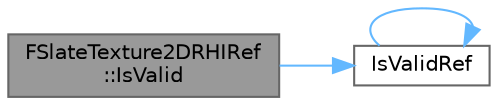 digraph "FSlateTexture2DRHIRef::IsValid"
{
 // INTERACTIVE_SVG=YES
 // LATEX_PDF_SIZE
  bgcolor="transparent";
  edge [fontname=Helvetica,fontsize=10,labelfontname=Helvetica,labelfontsize=10];
  node [fontname=Helvetica,fontsize=10,shape=box,height=0.2,width=0.4];
  rankdir="LR";
  Node1 [id="Node000001",label="FSlateTexture2DRHIRef\l::IsValid",height=0.2,width=0.4,color="gray40", fillcolor="grey60", style="filled", fontcolor="black",tooltip=" "];
  Node1 -> Node2 [id="edge1_Node000001_Node000002",color="steelblue1",style="solid",tooltip=" "];
  Node2 [id="Node000002",label="IsValidRef",height=0.2,width=0.4,color="grey40", fillcolor="white", style="filled",URL="$db/dcc/GPUSkinVertexFactory_8h.html#a71406d25fd52cce935d52fa505772f44",tooltip="Helper function to test whether the buffer is valid."];
  Node2 -> Node2 [id="edge2_Node000002_Node000002",color="steelblue1",style="solid",tooltip=" "];
}
